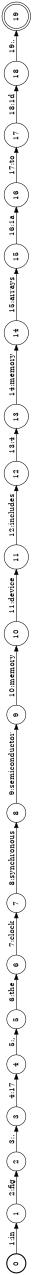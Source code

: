 digraph FST {
rankdir = LR;
size = "8.5,11";
label = "";
center = 1;
orientation = Landscape;
ranksep = "0.4";
nodesep = "0.25";
0 [label = "0", shape = circle, style = bold, fontsize = 14]
	0 -> 1 [label = "1:in", fontsize = 14];
1 [label = "1", shape = circle, style = solid, fontsize = 14]
	1 -> 2 [label = "2:fig", fontsize = 14];
2 [label = "2", shape = circle, style = solid, fontsize = 14]
	2 -> 3 [label = "3:.", fontsize = 14];
3 [label = "3", shape = circle, style = solid, fontsize = 14]
	3 -> 4 [label = "4:17", fontsize = 14];
4 [label = "4", shape = circle, style = solid, fontsize = 14]
	4 -> 5 [label = "5:,", fontsize = 14];
5 [label = "5", shape = circle, style = solid, fontsize = 14]
	5 -> 6 [label = "6:the", fontsize = 14];
6 [label = "6", shape = circle, style = solid, fontsize = 14]
	6 -> 7 [label = "7:clock", fontsize = 14];
7 [label = "7", shape = circle, style = solid, fontsize = 14]
	7 -> 8 [label = "8:synchronous", fontsize = 14];
8 [label = "8", shape = circle, style = solid, fontsize = 14]
	8 -> 9 [label = "9:semiconductor", fontsize = 14];
9 [label = "9", shape = circle, style = solid, fontsize = 14]
	9 -> 10 [label = "10:memory", fontsize = 14];
10 [label = "10", shape = circle, style = solid, fontsize = 14]
	10 -> 11 [label = "11:device", fontsize = 14];
11 [label = "11", shape = circle, style = solid, fontsize = 14]
	11 -> 12 [label = "12:includes", fontsize = 14];
12 [label = "12", shape = circle, style = solid, fontsize = 14]
	12 -> 13 [label = "13:4", fontsize = 14];
13 [label = "13", shape = circle, style = solid, fontsize = 14]
	13 -> 14 [label = "14:memory", fontsize = 14];
14 [label = "14", shape = circle, style = solid, fontsize = 14]
	14 -> 15 [label = "15:arrays", fontsize = 14];
15 [label = "15", shape = circle, style = solid, fontsize = 14]
	15 -> 16 [label = "16:1a", fontsize = 14];
16 [label = "16", shape = circle, style = solid, fontsize = 14]
	16 -> 17 [label = "17:to", fontsize = 14];
17 [label = "17", shape = circle, style = solid, fontsize = 14]
	17 -> 18 [label = "18:1d", fontsize = 14];
18 [label = "18", shape = circle, style = solid, fontsize = 14]
	18 -> 19 [label = "19:.", fontsize = 14];
19 [label = "19", shape = doublecircle, style = solid, fontsize = 14]
}
